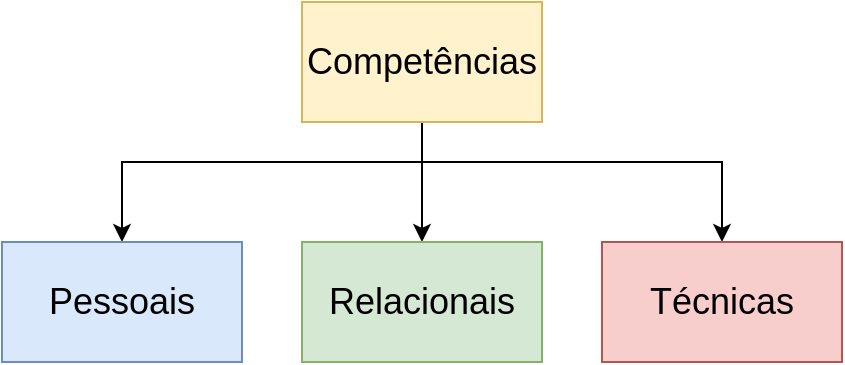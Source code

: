 <mxfile version="20.2.3" type="device"><diagram id="bhxmZGMRy13WpMr7Dt33" name="Competências"><mxGraphModel dx="813" dy="490" grid="1" gridSize="10" guides="1" tooltips="1" connect="1" arrows="1" fold="1" page="1" pageScale="1" pageWidth="850" pageHeight="1100" math="0" shadow="0"><root><mxCell id="0"/><mxCell id="1" parent="0"/><mxCell id="VxAY6Chv1ddn9fzELygY-5" style="edgeStyle=orthogonalEdgeStyle;rounded=0;orthogonalLoop=1;jettySize=auto;html=1;entryX=0.5;entryY=0;entryDx=0;entryDy=0;fontSize=18;" edge="1" parent="1" source="VxAY6Chv1ddn9fzELygY-1" target="VxAY6Chv1ddn9fzELygY-3"><mxGeometry relative="1" as="geometry"/></mxCell><mxCell id="VxAY6Chv1ddn9fzELygY-6" style="edgeStyle=orthogonalEdgeStyle;rounded=0;orthogonalLoop=1;jettySize=auto;html=1;entryX=0.5;entryY=0;entryDx=0;entryDy=0;fontSize=18;" edge="1" parent="1" source="VxAY6Chv1ddn9fzELygY-1" target="VxAY6Chv1ddn9fzELygY-2"><mxGeometry relative="1" as="geometry"><Array as="points"><mxPoint x="380" y="240"/><mxPoint x="230" y="240"/></Array></mxGeometry></mxCell><mxCell id="VxAY6Chv1ddn9fzELygY-7" style="edgeStyle=orthogonalEdgeStyle;rounded=0;orthogonalLoop=1;jettySize=auto;html=1;entryX=0.5;entryY=0;entryDx=0;entryDy=0;fontSize=18;" edge="1" parent="1" source="VxAY6Chv1ddn9fzELygY-1" target="VxAY6Chv1ddn9fzELygY-4"><mxGeometry relative="1" as="geometry"><Array as="points"><mxPoint x="380" y="240"/><mxPoint x="530" y="240"/></Array></mxGeometry></mxCell><mxCell id="VxAY6Chv1ddn9fzELygY-1" value="&lt;font style=&quot;font-size: 18px;&quot;&gt;Competências&lt;/font&gt;" style="rounded=0;whiteSpace=wrap;html=1;fillColor=#fff2cc;strokeColor=#d6b656;" vertex="1" parent="1"><mxGeometry x="320" y="160" width="120" height="60" as="geometry"/></mxCell><mxCell id="VxAY6Chv1ddn9fzELygY-2" value="&lt;font style=&quot;font-size: 18px;&quot;&gt;Pessoais&lt;/font&gt;" style="rounded=0;whiteSpace=wrap;html=1;fillColor=#dae8fc;strokeColor=#6c8ebf;" vertex="1" parent="1"><mxGeometry x="170" y="280" width="120" height="60" as="geometry"/></mxCell><mxCell id="VxAY6Chv1ddn9fzELygY-3" value="&lt;font style=&quot;font-size: 18px;&quot;&gt;Relacionais&lt;/font&gt;" style="rounded=0;whiteSpace=wrap;html=1;fillColor=#d5e8d4;strokeColor=#82b366;" vertex="1" parent="1"><mxGeometry x="320" y="280" width="120" height="60" as="geometry"/></mxCell><mxCell id="VxAY6Chv1ddn9fzELygY-4" value="&lt;font style=&quot;font-size: 18px;&quot;&gt;Técnicas&lt;/font&gt;" style="rounded=0;whiteSpace=wrap;html=1;fillColor=#f8cecc;strokeColor=#b85450;" vertex="1" parent="1"><mxGeometry x="470" y="280" width="120" height="60" as="geometry"/></mxCell></root></mxGraphModel></diagram></mxfile>